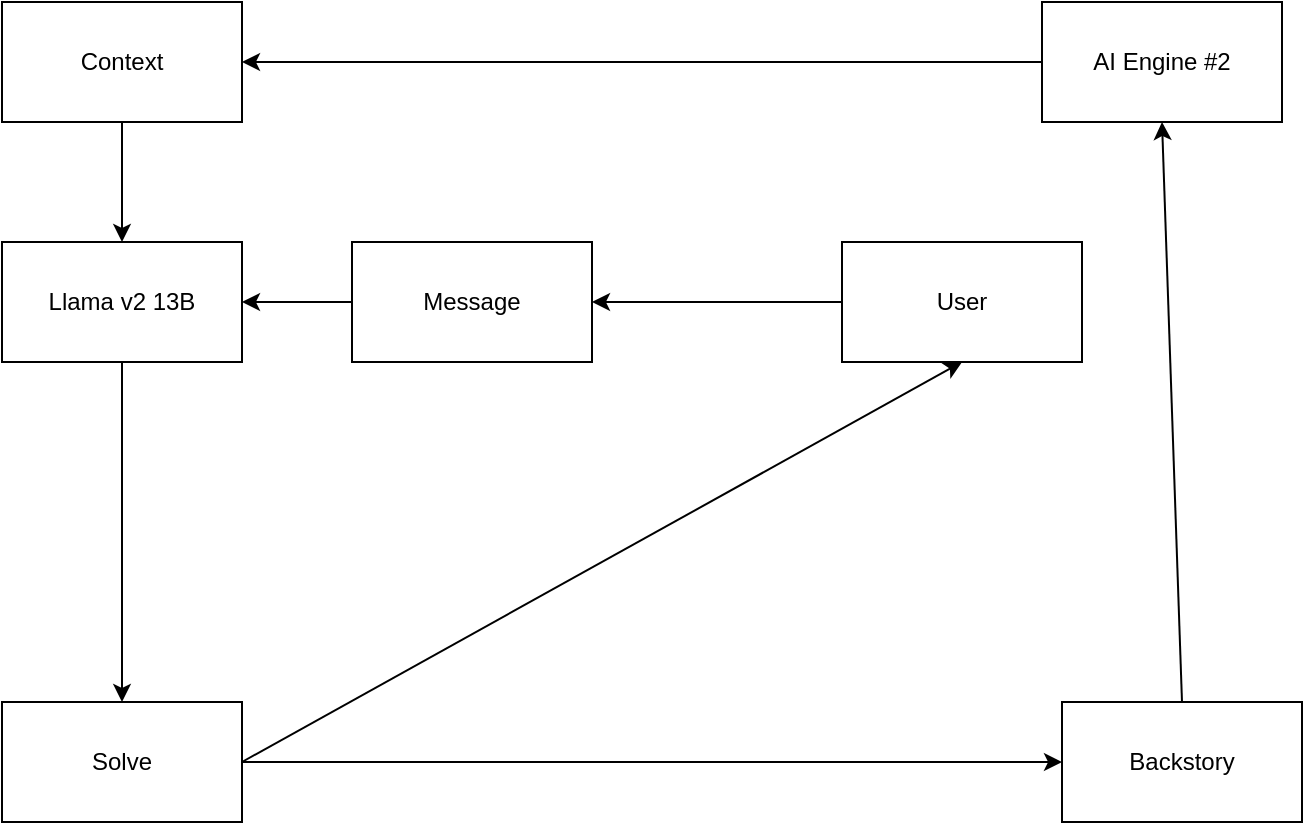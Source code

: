 <mxfile>
    <diagram id="Mo5isVYOB1IDwYvJ-5yB" name="Page-1">
        <mxGraphModel dx="1083" dy="472" grid="1" gridSize="10" guides="1" tooltips="1" connect="1" arrows="1" fold="1" page="1" pageScale="1" pageWidth="850" pageHeight="1100" math="0" shadow="0">
            <root>
                <mxCell id="0"/>
                <mxCell id="1" parent="0"/>
                <mxCell id="11" style="edgeStyle=none;html=1;" edge="1" parent="1" source="2">
                    <mxGeometry relative="1" as="geometry">
                        <mxPoint x="250" y="250" as="targetPoint"/>
                    </mxGeometry>
                </mxCell>
                <mxCell id="13" style="edgeStyle=none;html=1;exitX=0.5;exitY=1;exitDx=0;exitDy=0;entryX=0.5;entryY=0;entryDx=0;entryDy=0;" edge="1" parent="1" source="2" target="12">
                    <mxGeometry relative="1" as="geometry"/>
                </mxCell>
                <mxCell id="2" value="Llama v2 13B" style="rounded=0;whiteSpace=wrap;html=1;" parent="1" vertex="1">
                    <mxGeometry x="130" y="220" width="120" height="60" as="geometry"/>
                </mxCell>
                <mxCell id="8" style="edgeStyle=none;html=1;exitX=0.5;exitY=1;exitDx=0;exitDy=0;entryX=0.5;entryY=0;entryDx=0;entryDy=0;" parent="1" source="3" target="2" edge="1">
                    <mxGeometry relative="1" as="geometry"/>
                </mxCell>
                <mxCell id="3" value="Context" style="rounded=0;whiteSpace=wrap;html=1;" parent="1" vertex="1">
                    <mxGeometry x="130" y="100" width="120" height="60" as="geometry"/>
                </mxCell>
                <mxCell id="6" style="edgeStyle=none;html=1;exitX=0;exitY=0.5;exitDx=0;exitDy=0;entryX=1;entryY=0.5;entryDx=0;entryDy=0;" parent="1" source="4" target="5" edge="1">
                    <mxGeometry relative="1" as="geometry"/>
                </mxCell>
                <mxCell id="4" value="User" style="rounded=0;whiteSpace=wrap;html=1;" parent="1" vertex="1">
                    <mxGeometry x="550" y="220" width="120" height="60" as="geometry"/>
                </mxCell>
                <mxCell id="7" style="edgeStyle=none;html=1;exitX=0;exitY=0.5;exitDx=0;exitDy=0;entryX=1;entryY=0.5;entryDx=0;entryDy=0;" parent="1" source="5" target="2" edge="1">
                    <mxGeometry relative="1" as="geometry"/>
                </mxCell>
                <mxCell id="5" value="Message" style="rounded=0;whiteSpace=wrap;html=1;" parent="1" vertex="1">
                    <mxGeometry x="305" y="220" width="120" height="60" as="geometry"/>
                </mxCell>
                <mxCell id="15" style="edgeStyle=none;html=1;exitX=1;exitY=0.5;exitDx=0;exitDy=0;entryX=0;entryY=0.5;entryDx=0;entryDy=0;" edge="1" parent="1" source="12" target="20">
                    <mxGeometry relative="1" as="geometry">
                        <mxPoint x="390" y="290" as="targetPoint"/>
                    </mxGeometry>
                </mxCell>
                <mxCell id="18" style="edgeStyle=none;html=1;exitX=1;exitY=0.5;exitDx=0;exitDy=0;entryX=0.5;entryY=1;entryDx=0;entryDy=0;" edge="1" parent="1" source="12" target="4">
                    <mxGeometry relative="1" as="geometry"/>
                </mxCell>
                <mxCell id="12" value="Solve" style="rounded=0;whiteSpace=wrap;html=1;" vertex="1" parent="1">
                    <mxGeometry x="130" y="450" width="120" height="60" as="geometry"/>
                </mxCell>
                <mxCell id="21" style="edgeStyle=none;html=1;exitX=0;exitY=0.5;exitDx=0;exitDy=0;" edge="1" parent="1" source="22" target="3">
                    <mxGeometry relative="1" as="geometry"/>
                </mxCell>
                <mxCell id="23" style="edgeStyle=none;html=1;exitX=0.5;exitY=0;exitDx=0;exitDy=0;entryX=0.5;entryY=1;entryDx=0;entryDy=0;" edge="1" parent="1" source="20" target="22">
                    <mxGeometry relative="1" as="geometry">
                        <mxPoint x="640" y="220" as="targetPoint"/>
                    </mxGeometry>
                </mxCell>
                <mxCell id="20" value="Backstory" style="rounded=0;whiteSpace=wrap;html=1;" vertex="1" parent="1">
                    <mxGeometry x="660" y="450" width="120" height="60" as="geometry"/>
                </mxCell>
                <mxCell id="22" value="AI Engine #2" style="rounded=0;whiteSpace=wrap;html=1;" vertex="1" parent="1">
                    <mxGeometry x="650" y="100" width="120" height="60" as="geometry"/>
                </mxCell>
            </root>
        </mxGraphModel>
    </diagram>
</mxfile>
